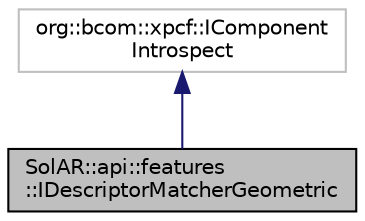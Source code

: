 digraph "SolAR::api::features::IDescriptorMatcherGeometric"
{
 // LATEX_PDF_SIZE
  edge [fontname="Helvetica",fontsize="10",labelfontname="Helvetica",labelfontsize="10"];
  node [fontname="Helvetica",fontsize="10",shape=record];
  Node1 [label="SolAR::api::features\l::IDescriptorMatcherGeometric",height=0.2,width=0.4,color="black", fillcolor="grey75", style="filled", fontcolor="black",tooltip="Matches two sets of descriptors based on geometric constraints. UUID: 2ed445a6-32f3-44a1-9dc5-3b0cfec..."];
  Node2 -> Node1 [dir="back",color="midnightblue",fontsize="10",style="solid",fontname="Helvetica"];
  Node2 [label="org::bcom::xpcf::IComponent\lIntrospect",height=0.2,width=0.4,color="grey75", fillcolor="white", style="filled",tooltip=" "];
}

